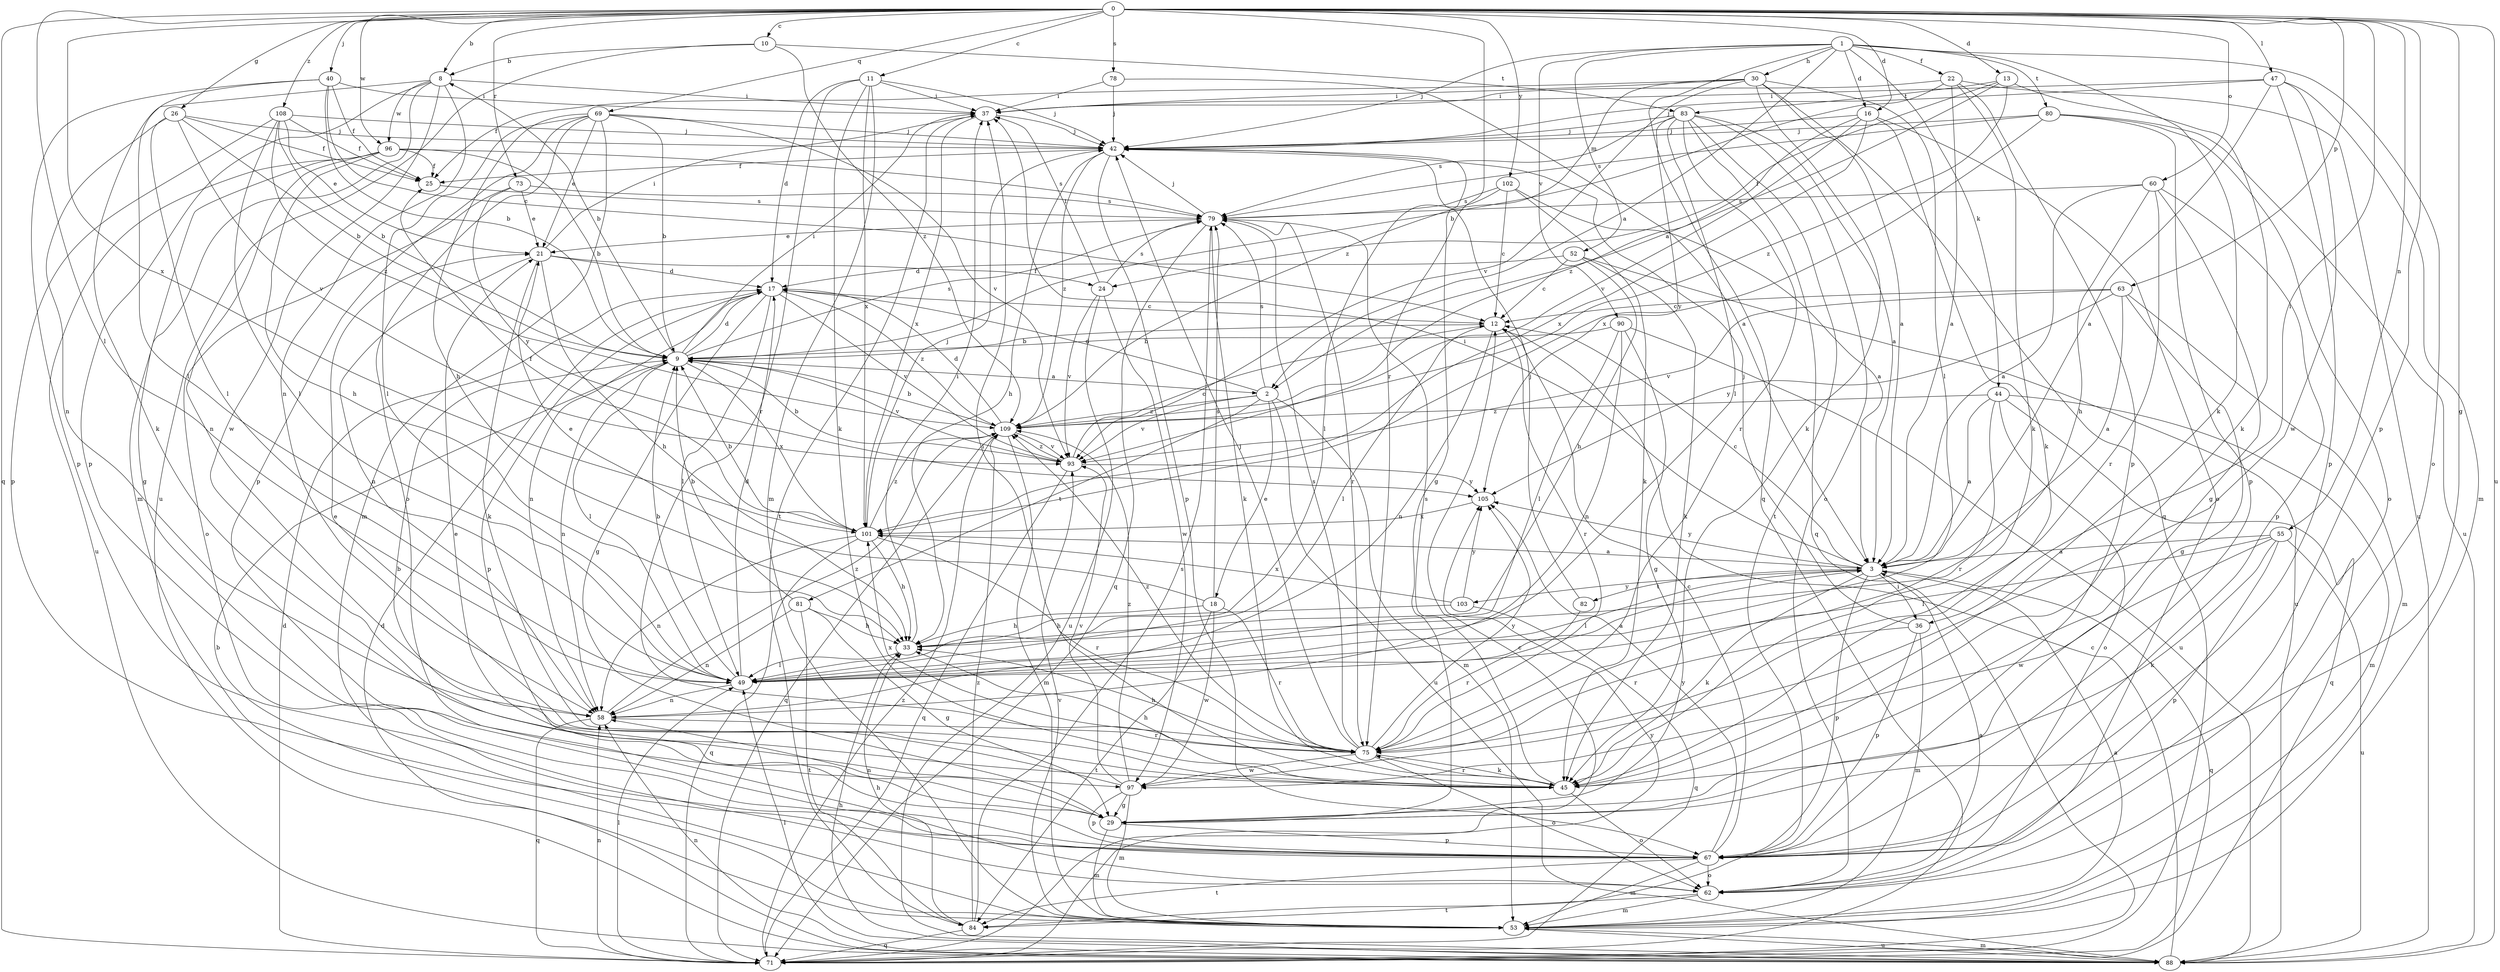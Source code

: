 strict digraph  {
0;
1;
2;
3;
8;
9;
10;
11;
12;
13;
16;
17;
18;
21;
22;
24;
25;
26;
29;
30;
33;
36;
37;
40;
42;
44;
45;
47;
49;
52;
53;
55;
58;
60;
62;
63;
67;
69;
71;
73;
75;
78;
79;
80;
81;
82;
83;
84;
88;
90;
93;
96;
97;
101;
102;
103;
105;
108;
109;
0 -> 8  [label=b];
0 -> 10  [label=c];
0 -> 11  [label=c];
0 -> 13  [label=d];
0 -> 16  [label=d];
0 -> 26  [label=g];
0 -> 29  [label=g];
0 -> 36  [label=i];
0 -> 40  [label=j];
0 -> 47  [label=l];
0 -> 49  [label=l];
0 -> 55  [label=n];
0 -> 60  [label=o];
0 -> 63  [label=p];
0 -> 67  [label=p];
0 -> 69  [label=q];
0 -> 71  [label=q];
0 -> 73  [label=r];
0 -> 75  [label=r];
0 -> 78  [label=s];
0 -> 88  [label=u];
0 -> 96  [label=w];
0 -> 101  [label=x];
0 -> 102  [label=y];
0 -> 108  [label=z];
1 -> 2  [label=a];
1 -> 16  [label=d];
1 -> 22  [label=f];
1 -> 30  [label=h];
1 -> 42  [label=j];
1 -> 44  [label=k];
1 -> 45  [label=k];
1 -> 52  [label=m];
1 -> 62  [label=o];
1 -> 71  [label=q];
1 -> 80  [label=t];
1 -> 90  [label=v];
2 -> 17  [label=d];
2 -> 18  [label=e];
2 -> 53  [label=m];
2 -> 79  [label=s];
2 -> 81  [label=t];
2 -> 88  [label=u];
2 -> 93  [label=v];
2 -> 109  [label=z];
3 -> 12  [label=c];
3 -> 36  [label=i];
3 -> 37  [label=i];
3 -> 45  [label=k];
3 -> 49  [label=l];
3 -> 67  [label=p];
3 -> 71  [label=q];
3 -> 82  [label=t];
3 -> 103  [label=y];
3 -> 105  [label=y];
8 -> 37  [label=i];
8 -> 45  [label=k];
8 -> 53  [label=m];
8 -> 58  [label=n];
8 -> 67  [label=p];
8 -> 96  [label=w];
8 -> 97  [label=w];
9 -> 2  [label=a];
9 -> 8  [label=b];
9 -> 17  [label=d];
9 -> 37  [label=i];
9 -> 49  [label=l];
9 -> 58  [label=n];
9 -> 79  [label=s];
9 -> 93  [label=v];
9 -> 101  [label=x];
10 -> 8  [label=b];
10 -> 83  [label=t];
10 -> 88  [label=u];
10 -> 109  [label=z];
11 -> 17  [label=d];
11 -> 37  [label=i];
11 -> 42  [label=j];
11 -> 45  [label=k];
11 -> 53  [label=m];
11 -> 75  [label=r];
11 -> 101  [label=x];
12 -> 9  [label=b];
12 -> 49  [label=l];
12 -> 58  [label=n];
12 -> 75  [label=r];
13 -> 2  [label=a];
13 -> 24  [label=f];
13 -> 45  [label=k];
13 -> 83  [label=t];
13 -> 109  [label=z];
16 -> 42  [label=j];
16 -> 45  [label=k];
16 -> 62  [label=o];
16 -> 93  [label=v];
16 -> 101  [label=x];
16 -> 109  [label=z];
17 -> 12  [label=c];
17 -> 29  [label=g];
17 -> 49  [label=l];
17 -> 58  [label=n];
17 -> 67  [label=p];
17 -> 93  [label=v];
17 -> 109  [label=z];
18 -> 21  [label=e];
18 -> 33  [label=h];
18 -> 75  [label=r];
18 -> 79  [label=s];
18 -> 84  [label=t];
18 -> 97  [label=w];
21 -> 17  [label=d];
21 -> 24  [label=f];
21 -> 33  [label=h];
21 -> 37  [label=i];
21 -> 45  [label=k];
21 -> 58  [label=n];
22 -> 3  [label=a];
22 -> 9  [label=b];
22 -> 37  [label=i];
22 -> 45  [label=k];
22 -> 67  [label=p];
22 -> 88  [label=u];
24 -> 37  [label=i];
24 -> 79  [label=s];
24 -> 88  [label=u];
24 -> 93  [label=v];
24 -> 97  [label=w];
25 -> 79  [label=s];
26 -> 9  [label=b];
26 -> 25  [label=f];
26 -> 42  [label=j];
26 -> 49  [label=l];
26 -> 58  [label=n];
26 -> 93  [label=v];
29 -> 21  [label=e];
29 -> 53  [label=m];
29 -> 58  [label=n];
29 -> 67  [label=p];
30 -> 3  [label=a];
30 -> 25  [label=f];
30 -> 37  [label=i];
30 -> 45  [label=k];
30 -> 49  [label=l];
30 -> 71  [label=q];
30 -> 93  [label=v];
30 -> 109  [label=z];
33 -> 37  [label=i];
33 -> 49  [label=l];
36 -> 42  [label=j];
36 -> 53  [label=m];
36 -> 67  [label=p];
36 -> 75  [label=r];
37 -> 42  [label=j];
37 -> 84  [label=t];
37 -> 101  [label=x];
40 -> 9  [label=b];
40 -> 12  [label=c];
40 -> 25  [label=f];
40 -> 37  [label=i];
40 -> 49  [label=l];
40 -> 67  [label=p];
42 -> 25  [label=f];
42 -> 29  [label=g];
42 -> 33  [label=h];
42 -> 67  [label=p];
42 -> 109  [label=z];
44 -> 3  [label=a];
44 -> 53  [label=m];
44 -> 62  [label=o];
44 -> 71  [label=q];
44 -> 75  [label=r];
44 -> 109  [label=z];
45 -> 21  [label=e];
45 -> 33  [label=h];
45 -> 37  [label=i];
45 -> 62  [label=o];
45 -> 75  [label=r];
45 -> 79  [label=s];
47 -> 3  [label=a];
47 -> 37  [label=i];
47 -> 42  [label=j];
47 -> 53  [label=m];
47 -> 67  [label=p];
47 -> 97  [label=w];
49 -> 3  [label=a];
49 -> 9  [label=b];
49 -> 17  [label=d];
49 -> 58  [label=n];
52 -> 12  [label=c];
52 -> 17  [label=d];
52 -> 33  [label=h];
52 -> 45  [label=k];
52 -> 88  [label=u];
53 -> 3  [label=a];
53 -> 9  [label=b];
53 -> 88  [label=u];
53 -> 93  [label=v];
55 -> 3  [label=a];
55 -> 45  [label=k];
55 -> 49  [label=l];
55 -> 67  [label=p];
55 -> 88  [label=u];
55 -> 97  [label=w];
58 -> 71  [label=q];
58 -> 75  [label=r];
58 -> 109  [label=z];
60 -> 3  [label=a];
60 -> 29  [label=g];
60 -> 33  [label=h];
60 -> 67  [label=p];
60 -> 75  [label=r];
60 -> 79  [label=s];
62 -> 3  [label=a];
62 -> 53  [label=m];
62 -> 84  [label=t];
63 -> 3  [label=a];
63 -> 12  [label=c];
63 -> 29  [label=g];
63 -> 53  [label=m];
63 -> 93  [label=v];
63 -> 105  [label=y];
67 -> 12  [label=c];
67 -> 53  [label=m];
67 -> 62  [label=o];
67 -> 84  [label=t];
67 -> 105  [label=y];
69 -> 9  [label=b];
69 -> 21  [label=e];
69 -> 33  [label=h];
69 -> 42  [label=j];
69 -> 49  [label=l];
69 -> 53  [label=m];
69 -> 62  [label=o];
69 -> 67  [label=p];
69 -> 93  [label=v];
71 -> 12  [label=c];
71 -> 17  [label=d];
71 -> 49  [label=l];
71 -> 58  [label=n];
71 -> 105  [label=y];
71 -> 109  [label=z];
73 -> 21  [label=e];
73 -> 62  [label=o];
73 -> 79  [label=s];
73 -> 105  [label=y];
75 -> 33  [label=h];
75 -> 42  [label=j];
75 -> 45  [label=k];
75 -> 62  [label=o];
75 -> 79  [label=s];
75 -> 97  [label=w];
75 -> 101  [label=x];
75 -> 105  [label=y];
75 -> 109  [label=z];
78 -> 3  [label=a];
78 -> 37  [label=i];
78 -> 42  [label=j];
79 -> 21  [label=e];
79 -> 42  [label=j];
79 -> 45  [label=k];
79 -> 71  [label=q];
79 -> 75  [label=r];
80 -> 42  [label=j];
80 -> 62  [label=o];
80 -> 67  [label=p];
80 -> 79  [label=s];
80 -> 88  [label=u];
80 -> 101  [label=x];
81 -> 9  [label=b];
81 -> 29  [label=g];
81 -> 33  [label=h];
81 -> 58  [label=n];
81 -> 84  [label=t];
82 -> 42  [label=j];
82 -> 75  [label=r];
83 -> 3  [label=a];
83 -> 42  [label=j];
83 -> 49  [label=l];
83 -> 62  [label=o];
83 -> 71  [label=q];
83 -> 75  [label=r];
83 -> 79  [label=s];
83 -> 84  [label=t];
83 -> 105  [label=y];
84 -> 33  [label=h];
84 -> 71  [label=q];
84 -> 79  [label=s];
84 -> 109  [label=z];
88 -> 12  [label=c];
88 -> 17  [label=d];
88 -> 33  [label=h];
88 -> 49  [label=l];
88 -> 53  [label=m];
88 -> 58  [label=n];
90 -> 9  [label=b];
90 -> 29  [label=g];
90 -> 49  [label=l];
90 -> 58  [label=n];
90 -> 88  [label=u];
93 -> 9  [label=b];
93 -> 12  [label=c];
93 -> 71  [label=q];
93 -> 105  [label=y];
93 -> 109  [label=z];
96 -> 9  [label=b];
96 -> 25  [label=f];
96 -> 29  [label=g];
96 -> 33  [label=h];
96 -> 58  [label=n];
96 -> 79  [label=s];
96 -> 88  [label=u];
97 -> 9  [label=b];
97 -> 29  [label=g];
97 -> 53  [label=m];
97 -> 67  [label=p];
97 -> 93  [label=v];
97 -> 109  [label=z];
101 -> 3  [label=a];
101 -> 9  [label=b];
101 -> 25  [label=f];
101 -> 33  [label=h];
101 -> 42  [label=j];
101 -> 58  [label=n];
101 -> 71  [label=q];
101 -> 75  [label=r];
101 -> 109  [label=z];
102 -> 3  [label=a];
102 -> 12  [label=c];
102 -> 45  [label=k];
102 -> 49  [label=l];
102 -> 79  [label=s];
103 -> 33  [label=h];
103 -> 71  [label=q];
103 -> 101  [label=x];
103 -> 105  [label=y];
105 -> 101  [label=x];
108 -> 9  [label=b];
108 -> 21  [label=e];
108 -> 25  [label=f];
108 -> 42  [label=j];
108 -> 49  [label=l];
108 -> 67  [label=p];
108 -> 109  [label=z];
109 -> 9  [label=b];
109 -> 17  [label=d];
109 -> 53  [label=m];
109 -> 71  [label=q];
109 -> 93  [label=v];
}
